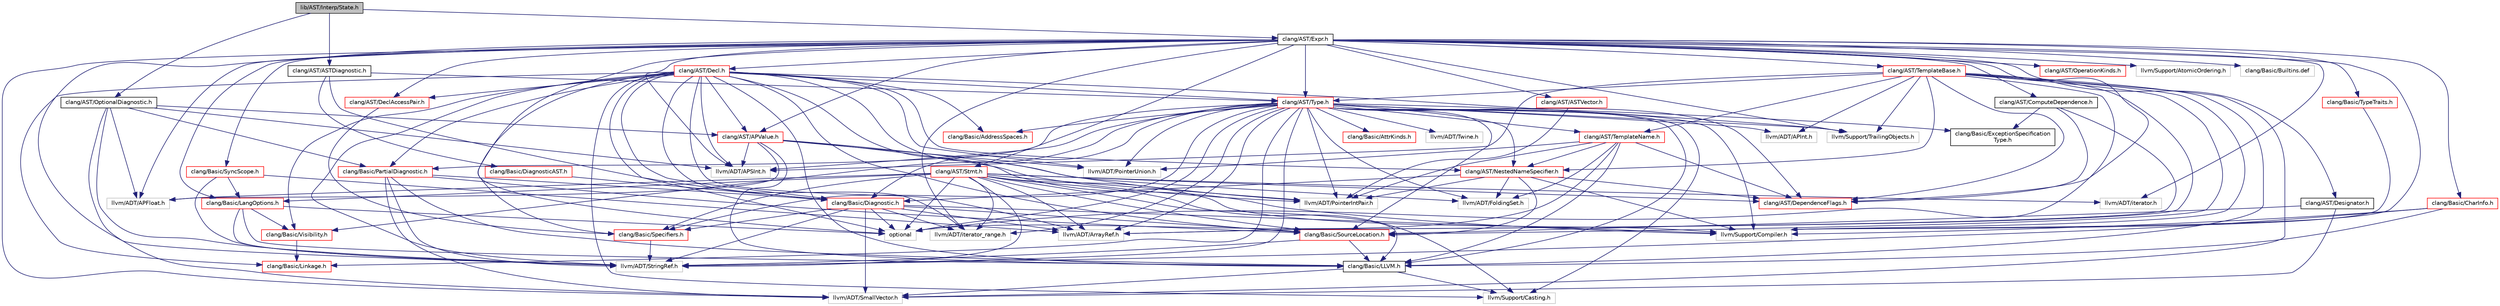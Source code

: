 digraph "lib/AST/Interp/State.h"
{
 // LATEX_PDF_SIZE
  bgcolor="transparent";
  edge [fontname="Helvetica",fontsize="10",labelfontname="Helvetica",labelfontsize="10"];
  node [fontname="Helvetica",fontsize="10",shape=record];
  Node1 [label="lib/AST/Interp/State.h",height=0.2,width=0.4,color="black", fillcolor="grey75", style="filled", fontcolor="black",tooltip=" "];
  Node1 -> Node2 [color="midnightblue",fontsize="10",style="solid",fontname="Helvetica"];
  Node2 [label="clang/AST/ASTDiagnostic.h",height=0.2,width=0.4,color="black",URL="$ASTDiagnostic_8h.html",tooltip=" "];
  Node2 -> Node3 [color="midnightblue",fontsize="10",style="solid",fontname="Helvetica"];
  Node3 [label="clang/AST/Type.h",height=0.2,width=0.4,color="red",URL="$Type_8h.html",tooltip=" "];
  Node3 -> Node4 [color="midnightblue",fontsize="10",style="solid",fontname="Helvetica"];
  Node4 [label="clang/AST/DependenceFlags.h",height=0.2,width=0.4,color="red",URL="$DependenceFlags_8h.html",tooltip=" "];
  Node3 -> Node8 [color="midnightblue",fontsize="10",style="solid",fontname="Helvetica"];
  Node8 [label="clang/AST/NestedNameSpecifier.h",height=0.2,width=0.4,color="red",URL="$NestedNameSpecifier_8h.html",tooltip=" "];
  Node8 -> Node4 [color="midnightblue",fontsize="10",style="solid",fontname="Helvetica"];
  Node8 -> Node9 [color="midnightblue",fontsize="10",style="solid",fontname="Helvetica"];
  Node9 [label="clang/Basic/Diagnostic.h",height=0.2,width=0.4,color="red",URL="$Basic_2Diagnostic_8h.html",tooltip=" "];
  Node9 -> Node23 [color="midnightblue",fontsize="10",style="solid",fontname="Helvetica"];
  Node23 [label="clang/Basic/SourceLocation.h",height=0.2,width=0.4,color="red",URL="$SourceLocation_8h.html",tooltip=" "];
  Node23 -> Node11 [color="midnightblue",fontsize="10",style="solid",fontname="Helvetica"];
  Node11 [label="clang/Basic/LLVM.h",height=0.2,width=0.4,color="black",URL="$LLVM_8h.html",tooltip=" "];
  Node11 -> Node12 [color="midnightblue",fontsize="10",style="solid",fontname="Helvetica"];
  Node12 [label="llvm/Support/Casting.h",height=0.2,width=0.4,color="grey75",tooltip=" "];
  Node11 -> Node13 [color="midnightblue",fontsize="10",style="solid",fontname="Helvetica"];
  Node13 [label="llvm/ADT/SmallVector.h",height=0.2,width=0.4,color="grey75",tooltip=" "];
  Node23 -> Node15 [color="midnightblue",fontsize="10",style="solid",fontname="Helvetica"];
  Node15 [label="llvm/ADT/StringRef.h",height=0.2,width=0.4,color="grey75",tooltip=" "];
  Node9 -> Node26 [color="midnightblue",fontsize="10",style="solid",fontname="Helvetica"];
  Node26 [label="clang/Basic/Specifiers.h",height=0.2,width=0.4,color="red",URL="$Specifiers_8h.html",tooltip=" "];
  Node26 -> Node15 [color="midnightblue",fontsize="10",style="solid",fontname="Helvetica"];
  Node9 -> Node31 [color="midnightblue",fontsize="10",style="solid",fontname="Helvetica"];
  Node31 [label="llvm/ADT/ArrayRef.h",height=0.2,width=0.4,color="grey75",tooltip=" "];
  Node9 -> Node13 [color="midnightblue",fontsize="10",style="solid",fontname="Helvetica"];
  Node9 -> Node15 [color="midnightblue",fontsize="10",style="solid",fontname="Helvetica"];
  Node9 -> Node33 [color="midnightblue",fontsize="10",style="solid",fontname="Helvetica"];
  Node33 [label="llvm/ADT/iterator_range.h",height=0.2,width=0.4,color="grey75",tooltip=" "];
  Node9 -> Node34 [color="midnightblue",fontsize="10",style="solid",fontname="Helvetica"];
  Node34 [label="llvm/Support/Compiler.h",height=0.2,width=0.4,color="grey75",tooltip=" "];
  Node9 -> Node16 [color="midnightblue",fontsize="10",style="solid",fontname="Helvetica"];
  Node16 [label="optional",height=0.2,width=0.4,color="grey75",tooltip=" "];
  Node8 -> Node23 [color="midnightblue",fontsize="10",style="solid",fontname="Helvetica"];
  Node8 -> Node40 [color="midnightblue",fontsize="10",style="solid",fontname="Helvetica"];
  Node40 [label="llvm/ADT/FoldingSet.h",height=0.2,width=0.4,color="grey75",tooltip=" "];
  Node8 -> Node41 [color="midnightblue",fontsize="10",style="solid",fontname="Helvetica"];
  Node41 [label="llvm/ADT/PointerIntPair.h",height=0.2,width=0.4,color="grey75",tooltip=" "];
  Node8 -> Node34 [color="midnightblue",fontsize="10",style="solid",fontname="Helvetica"];
  Node3 -> Node43 [color="midnightblue",fontsize="10",style="solid",fontname="Helvetica"];
  Node43 [label="clang/AST/TemplateName.h",height=0.2,width=0.4,color="red",URL="$TemplateName_8h.html",tooltip=" "];
  Node43 -> Node4 [color="midnightblue",fontsize="10",style="solid",fontname="Helvetica"];
  Node43 -> Node8 [color="midnightblue",fontsize="10",style="solid",fontname="Helvetica"];
  Node43 -> Node11 [color="midnightblue",fontsize="10",style="solid",fontname="Helvetica"];
  Node43 -> Node40 [color="midnightblue",fontsize="10",style="solid",fontname="Helvetica"];
  Node43 -> Node41 [color="midnightblue",fontsize="10",style="solid",fontname="Helvetica"];
  Node43 -> Node44 [color="midnightblue",fontsize="10",style="solid",fontname="Helvetica"];
  Node44 [label="llvm/ADT/PointerUnion.h",height=0.2,width=0.4,color="grey75",tooltip=" "];
  Node43 -> Node16 [color="midnightblue",fontsize="10",style="solid",fontname="Helvetica"];
  Node3 -> Node46 [color="midnightblue",fontsize="10",style="solid",fontname="Helvetica"];
  Node46 [label="clang/Basic/AddressSpaces.h",height=0.2,width=0.4,color="red",URL="$AddressSpaces_8h.html",tooltip=" "];
  Node3 -> Node47 [color="midnightblue",fontsize="10",style="solid",fontname="Helvetica"];
  Node47 [label="clang/Basic/AttrKinds.h",height=0.2,width=0.4,color="red",URL="$AttrKinds_8h.html",tooltip=" "];
  Node3 -> Node9 [color="midnightblue",fontsize="10",style="solid",fontname="Helvetica"];
  Node3 -> Node49 [color="midnightblue",fontsize="10",style="solid",fontname="Helvetica"];
  Node49 [label="clang/Basic/ExceptionSpecification\lType.h",height=0.2,width=0.4,color="black",URL="$ExceptionSpecificationType_8h.html",tooltip=" "];
  Node3 -> Node11 [color="midnightblue",fontsize="10",style="solid",fontname="Helvetica"];
  Node3 -> Node50 [color="midnightblue",fontsize="10",style="solid",fontname="Helvetica"];
  Node50 [label="clang/Basic/Linkage.h",height=0.2,width=0.4,color="red",URL="$include_2clang_2Basic_2Linkage_8h.html",tooltip=" "];
  Node3 -> Node51 [color="midnightblue",fontsize="10",style="solid",fontname="Helvetica"];
  Node51 [label="clang/Basic/PartialDiagnostic.h",height=0.2,width=0.4,color="red",URL="$PartialDiagnostic_8h.html",tooltip=" "];
  Node51 -> Node9 [color="midnightblue",fontsize="10",style="solid",fontname="Helvetica"];
  Node51 -> Node11 [color="midnightblue",fontsize="10",style="solid",fontname="Helvetica"];
  Node51 -> Node23 [color="midnightblue",fontsize="10",style="solid",fontname="Helvetica"];
  Node51 -> Node13 [color="midnightblue",fontsize="10",style="solid",fontname="Helvetica"];
  Node51 -> Node15 [color="midnightblue",fontsize="10",style="solid",fontname="Helvetica"];
  Node3 -> Node23 [color="midnightblue",fontsize="10",style="solid",fontname="Helvetica"];
  Node3 -> Node26 [color="midnightblue",fontsize="10",style="solid",fontname="Helvetica"];
  Node3 -> Node52 [color="midnightblue",fontsize="10",style="solid",fontname="Helvetica"];
  Node52 [label="clang/Basic/Visibility.h",height=0.2,width=0.4,color="red",URL="$Visibility_8h.html",tooltip=" "];
  Node52 -> Node50 [color="midnightblue",fontsize="10",style="solid",fontname="Helvetica"];
  Node3 -> Node53 [color="midnightblue",fontsize="10",style="solid",fontname="Helvetica"];
  Node53 [label="llvm/ADT/APInt.h",height=0.2,width=0.4,color="grey75",tooltip=" "];
  Node3 -> Node54 [color="midnightblue",fontsize="10",style="solid",fontname="Helvetica"];
  Node54 [label="llvm/ADT/APSInt.h",height=0.2,width=0.4,color="grey75",tooltip=" "];
  Node3 -> Node31 [color="midnightblue",fontsize="10",style="solid",fontname="Helvetica"];
  Node3 -> Node40 [color="midnightblue",fontsize="10",style="solid",fontname="Helvetica"];
  Node3 -> Node41 [color="midnightblue",fontsize="10",style="solid",fontname="Helvetica"];
  Node3 -> Node44 [color="midnightblue",fontsize="10",style="solid",fontname="Helvetica"];
  Node3 -> Node15 [color="midnightblue",fontsize="10",style="solid",fontname="Helvetica"];
  Node3 -> Node55 [color="midnightblue",fontsize="10",style="solid",fontname="Helvetica"];
  Node55 [label="llvm/ADT/Twine.h",height=0.2,width=0.4,color="grey75",tooltip=" "];
  Node3 -> Node33 [color="midnightblue",fontsize="10",style="solid",fontname="Helvetica"];
  Node3 -> Node12 [color="midnightblue",fontsize="10",style="solid",fontname="Helvetica"];
  Node3 -> Node34 [color="midnightblue",fontsize="10",style="solid",fontname="Helvetica"];
  Node3 -> Node56 [color="midnightblue",fontsize="10",style="solid",fontname="Helvetica"];
  Node56 [label="llvm/Support/TrailingObjects.h",height=0.2,width=0.4,color="grey75",tooltip=" "];
  Node3 -> Node16 [color="midnightblue",fontsize="10",style="solid",fontname="Helvetica"];
  Node2 -> Node9 [color="midnightblue",fontsize="10",style="solid",fontname="Helvetica"];
  Node2 -> Node66 [color="midnightblue",fontsize="10",style="solid",fontname="Helvetica"];
  Node66 [label="clang/Basic/DiagnosticAST.h",height=0.2,width=0.4,color="red",URL="$DiagnosticAST_8h.html",tooltip=" "];
  Node66 -> Node9 [color="midnightblue",fontsize="10",style="solid",fontname="Helvetica"];
  Node1 -> Node68 [color="midnightblue",fontsize="10",style="solid",fontname="Helvetica"];
  Node68 [label="clang/AST/Expr.h",height=0.2,width=0.4,color="black",URL="$Expr_8h.html",tooltip=" "];
  Node68 -> Node69 [color="midnightblue",fontsize="10",style="solid",fontname="Helvetica"];
  Node69 [label="clang/AST/APValue.h",height=0.2,width=0.4,color="red",URL="$APValue_8h.html",tooltip=" "];
  Node69 -> Node11 [color="midnightblue",fontsize="10",style="solid",fontname="Helvetica"];
  Node69 -> Node71 [color="midnightblue",fontsize="10",style="solid",fontname="Helvetica"];
  Node71 [label="llvm/ADT/APFloat.h",height=0.2,width=0.4,color="grey75",tooltip=" "];
  Node69 -> Node54 [color="midnightblue",fontsize="10",style="solid",fontname="Helvetica"];
  Node69 -> Node40 [color="midnightblue",fontsize="10",style="solid",fontname="Helvetica"];
  Node69 -> Node41 [color="midnightblue",fontsize="10",style="solid",fontname="Helvetica"];
  Node69 -> Node44 [color="midnightblue",fontsize="10",style="solid",fontname="Helvetica"];
  Node68 -> Node73 [color="midnightblue",fontsize="10",style="solid",fontname="Helvetica"];
  Node73 [label="clang/AST/ASTVector.h",height=0.2,width=0.4,color="red",URL="$ASTVector_8h.html",tooltip=" "];
  Node73 -> Node41 [color="midnightblue",fontsize="10",style="solid",fontname="Helvetica"];
  Node68 -> Node77 [color="midnightblue",fontsize="10",style="solid",fontname="Helvetica"];
  Node77 [label="clang/AST/ComputeDependence.h",height=0.2,width=0.4,color="black",URL="$ComputeDependence_8h.html",tooltip=" "];
  Node77 -> Node4 [color="midnightblue",fontsize="10",style="solid",fontname="Helvetica"];
  Node77 -> Node49 [color="midnightblue",fontsize="10",style="solid",fontname="Helvetica"];
  Node77 -> Node31 [color="midnightblue",fontsize="10",style="solid",fontname="Helvetica"];
  Node68 -> Node78 [color="midnightblue",fontsize="10",style="solid",fontname="Helvetica"];
  Node78 [label="clang/AST/Decl.h",height=0.2,width=0.4,color="red",URL="$Decl_8h.html",tooltip=" "];
  Node78 -> Node69 [color="midnightblue",fontsize="10",style="solid",fontname="Helvetica"];
  Node78 -> Node79 [color="midnightblue",fontsize="10",style="solid",fontname="Helvetica"];
  Node79 [label="clang/AST/DeclAccessPair.h",height=0.2,width=0.4,color="red",URL="$DeclAccessPair_8h.html",tooltip=" "];
  Node79 -> Node26 [color="midnightblue",fontsize="10",style="solid",fontname="Helvetica"];
  Node78 -> Node8 [color="midnightblue",fontsize="10",style="solid",fontname="Helvetica"];
  Node78 -> Node3 [color="midnightblue",fontsize="10",style="solid",fontname="Helvetica"];
  Node78 -> Node46 [color="midnightblue",fontsize="10",style="solid",fontname="Helvetica"];
  Node78 -> Node9 [color="midnightblue",fontsize="10",style="solid",fontname="Helvetica"];
  Node78 -> Node11 [color="midnightblue",fontsize="10",style="solid",fontname="Helvetica"];
  Node78 -> Node50 [color="midnightblue",fontsize="10",style="solid",fontname="Helvetica"];
  Node78 -> Node51 [color="midnightblue",fontsize="10",style="solid",fontname="Helvetica"];
  Node78 -> Node23 [color="midnightblue",fontsize="10",style="solid",fontname="Helvetica"];
  Node78 -> Node26 [color="midnightblue",fontsize="10",style="solid",fontname="Helvetica"];
  Node78 -> Node52 [color="midnightblue",fontsize="10",style="solid",fontname="Helvetica"];
  Node78 -> Node54 [color="midnightblue",fontsize="10",style="solid",fontname="Helvetica"];
  Node78 -> Node31 [color="midnightblue",fontsize="10",style="solid",fontname="Helvetica"];
  Node78 -> Node41 [color="midnightblue",fontsize="10",style="solid",fontname="Helvetica"];
  Node78 -> Node44 [color="midnightblue",fontsize="10",style="solid",fontname="Helvetica"];
  Node78 -> Node15 [color="midnightblue",fontsize="10",style="solid",fontname="Helvetica"];
  Node78 -> Node33 [color="midnightblue",fontsize="10",style="solid",fontname="Helvetica"];
  Node78 -> Node12 [color="midnightblue",fontsize="10",style="solid",fontname="Helvetica"];
  Node78 -> Node34 [color="midnightblue",fontsize="10",style="solid",fontname="Helvetica"];
  Node78 -> Node56 [color="midnightblue",fontsize="10",style="solid",fontname="Helvetica"];
  Node78 -> Node16 [color="midnightblue",fontsize="10",style="solid",fontname="Helvetica"];
  Node68 -> Node79 [color="midnightblue",fontsize="10",style="solid",fontname="Helvetica"];
  Node68 -> Node4 [color="midnightblue",fontsize="10",style="solid",fontname="Helvetica"];
  Node68 -> Node104 [color="midnightblue",fontsize="10",style="solid",fontname="Helvetica"];
  Node104 [label="clang/AST/Designator.h",height=0.2,width=0.4,color="black",URL="$Designator_8h.html",tooltip=" "];
  Node104 -> Node23 [color="midnightblue",fontsize="10",style="solid",fontname="Helvetica"];
  Node104 -> Node13 [color="midnightblue",fontsize="10",style="solid",fontname="Helvetica"];
  Node68 -> Node105 [color="midnightblue",fontsize="10",style="solid",fontname="Helvetica"];
  Node105 [label="clang/AST/OperationKinds.h",height=0.2,width=0.4,color="red",URL="$OperationKinds_8h.html",tooltip=" "];
  Node68 -> Node107 [color="midnightblue",fontsize="10",style="solid",fontname="Helvetica"];
  Node107 [label="clang/AST/Stmt.h",height=0.2,width=0.4,color="red",URL="$Stmt_8h.html",tooltip=" "];
  Node107 -> Node4 [color="midnightblue",fontsize="10",style="solid",fontname="Helvetica"];
  Node107 -> Node11 [color="midnightblue",fontsize="10",style="solid",fontname="Helvetica"];
  Node107 -> Node111 [color="midnightblue",fontsize="10",style="solid",fontname="Helvetica"];
  Node111 [label="clang/Basic/LangOptions.h",height=0.2,width=0.4,color="red",URL="$LangOptions_8h.html",tooltip=" "];
  Node111 -> Node11 [color="midnightblue",fontsize="10",style="solid",fontname="Helvetica"];
  Node111 -> Node52 [color="midnightblue",fontsize="10",style="solid",fontname="Helvetica"];
  Node111 -> Node15 [color="midnightblue",fontsize="10",style="solid",fontname="Helvetica"];
  Node111 -> Node16 [color="midnightblue",fontsize="10",style="solid",fontname="Helvetica"];
  Node107 -> Node23 [color="midnightblue",fontsize="10",style="solid",fontname="Helvetica"];
  Node107 -> Node26 [color="midnightblue",fontsize="10",style="solid",fontname="Helvetica"];
  Node107 -> Node71 [color="midnightblue",fontsize="10",style="solid",fontname="Helvetica"];
  Node107 -> Node31 [color="midnightblue",fontsize="10",style="solid",fontname="Helvetica"];
  Node107 -> Node41 [color="midnightblue",fontsize="10",style="solid",fontname="Helvetica"];
  Node107 -> Node15 [color="midnightblue",fontsize="10",style="solid",fontname="Helvetica"];
  Node107 -> Node94 [color="midnightblue",fontsize="10",style="solid",fontname="Helvetica"];
  Node94 [label="llvm/ADT/iterator.h",height=0.2,width=0.4,color="grey75",tooltip=" "];
  Node107 -> Node33 [color="midnightblue",fontsize="10",style="solid",fontname="Helvetica"];
  Node107 -> Node12 [color="midnightblue",fontsize="10",style="solid",fontname="Helvetica"];
  Node107 -> Node34 [color="midnightblue",fontsize="10",style="solid",fontname="Helvetica"];
  Node107 -> Node16 [color="midnightblue",fontsize="10",style="solid",fontname="Helvetica"];
  Node68 -> Node127 [color="midnightblue",fontsize="10",style="solid",fontname="Helvetica"];
  Node127 [label="clang/AST/TemplateBase.h",height=0.2,width=0.4,color="red",URL="$TemplateBase_8h.html",tooltip=" "];
  Node127 -> Node4 [color="midnightblue",fontsize="10",style="solid",fontname="Helvetica"];
  Node127 -> Node8 [color="midnightblue",fontsize="10",style="solid",fontname="Helvetica"];
  Node127 -> Node43 [color="midnightblue",fontsize="10",style="solid",fontname="Helvetica"];
  Node127 -> Node3 [color="midnightblue",fontsize="10",style="solid",fontname="Helvetica"];
  Node127 -> Node11 [color="midnightblue",fontsize="10",style="solid",fontname="Helvetica"];
  Node127 -> Node23 [color="midnightblue",fontsize="10",style="solid",fontname="Helvetica"];
  Node127 -> Node53 [color="midnightblue",fontsize="10",style="solid",fontname="Helvetica"];
  Node127 -> Node54 [color="midnightblue",fontsize="10",style="solid",fontname="Helvetica"];
  Node127 -> Node31 [color="midnightblue",fontsize="10",style="solid",fontname="Helvetica"];
  Node127 -> Node13 [color="midnightblue",fontsize="10",style="solid",fontname="Helvetica"];
  Node127 -> Node34 [color="midnightblue",fontsize="10",style="solid",fontname="Helvetica"];
  Node127 -> Node56 [color="midnightblue",fontsize="10",style="solid",fontname="Helvetica"];
  Node127 -> Node16 [color="midnightblue",fontsize="10",style="solid",fontname="Helvetica"];
  Node68 -> Node3 [color="midnightblue",fontsize="10",style="solid",fontname="Helvetica"];
  Node68 -> Node128 [color="midnightblue",fontsize="10",style="solid",fontname="Helvetica"];
  Node128 [label="clang/Basic/CharInfo.h",height=0.2,width=0.4,color="red",URL="$CharInfo_8h.html",tooltip=" "];
  Node128 -> Node11 [color="midnightblue",fontsize="10",style="solid",fontname="Helvetica"];
  Node128 -> Node15 [color="midnightblue",fontsize="10",style="solid",fontname="Helvetica"];
  Node128 -> Node34 [color="midnightblue",fontsize="10",style="solid",fontname="Helvetica"];
  Node68 -> Node111 [color="midnightblue",fontsize="10",style="solid",fontname="Helvetica"];
  Node68 -> Node129 [color="midnightblue",fontsize="10",style="solid",fontname="Helvetica"];
  Node129 [label="clang/Basic/SyncScope.h",height=0.2,width=0.4,color="red",URL="$SyncScope_8h.html",tooltip=" "];
  Node129 -> Node111 [color="midnightblue",fontsize="10",style="solid",fontname="Helvetica"];
  Node129 -> Node31 [color="midnightblue",fontsize="10",style="solid",fontname="Helvetica"];
  Node129 -> Node15 [color="midnightblue",fontsize="10",style="solid",fontname="Helvetica"];
  Node68 -> Node130 [color="midnightblue",fontsize="10",style="solid",fontname="Helvetica"];
  Node130 [label="clang/Basic/TypeTraits.h",height=0.2,width=0.4,color="red",URL="$TypeTraits_8h.html",tooltip=" "];
  Node130 -> Node34 [color="midnightblue",fontsize="10",style="solid",fontname="Helvetica"];
  Node68 -> Node71 [color="midnightblue",fontsize="10",style="solid",fontname="Helvetica"];
  Node68 -> Node54 [color="midnightblue",fontsize="10",style="solid",fontname="Helvetica"];
  Node68 -> Node13 [color="midnightblue",fontsize="10",style="solid",fontname="Helvetica"];
  Node68 -> Node15 [color="midnightblue",fontsize="10",style="solid",fontname="Helvetica"];
  Node68 -> Node94 [color="midnightblue",fontsize="10",style="solid",fontname="Helvetica"];
  Node68 -> Node33 [color="midnightblue",fontsize="10",style="solid",fontname="Helvetica"];
  Node68 -> Node131 [color="midnightblue",fontsize="10",style="solid",fontname="Helvetica"];
  Node131 [label="llvm/Support/AtomicOrdering.h",height=0.2,width=0.4,color="grey75",tooltip=" "];
  Node68 -> Node34 [color="midnightblue",fontsize="10",style="solid",fontname="Helvetica"];
  Node68 -> Node56 [color="midnightblue",fontsize="10",style="solid",fontname="Helvetica"];
  Node68 -> Node16 [color="midnightblue",fontsize="10",style="solid",fontname="Helvetica"];
  Node68 -> Node132 [color="midnightblue",fontsize="10",style="solid",fontname="Helvetica"];
  Node132 [label="clang/Basic/Builtins.def",height=0.2,width=0.4,color="grey75",tooltip=" "];
  Node1 -> Node133 [color="midnightblue",fontsize="10",style="solid",fontname="Helvetica"];
  Node133 [label="clang/AST/OptionalDiagnostic.h",height=0.2,width=0.4,color="black",URL="$OptionalDiagnostic_8h.html",tooltip=" "];
  Node133 -> Node69 [color="midnightblue",fontsize="10",style="solid",fontname="Helvetica"];
  Node133 -> Node51 [color="midnightblue",fontsize="10",style="solid",fontname="Helvetica"];
  Node133 -> Node71 [color="midnightblue",fontsize="10",style="solid",fontname="Helvetica"];
  Node133 -> Node54 [color="midnightblue",fontsize="10",style="solid",fontname="Helvetica"];
  Node133 -> Node13 [color="midnightblue",fontsize="10",style="solid",fontname="Helvetica"];
  Node133 -> Node15 [color="midnightblue",fontsize="10",style="solid",fontname="Helvetica"];
}
